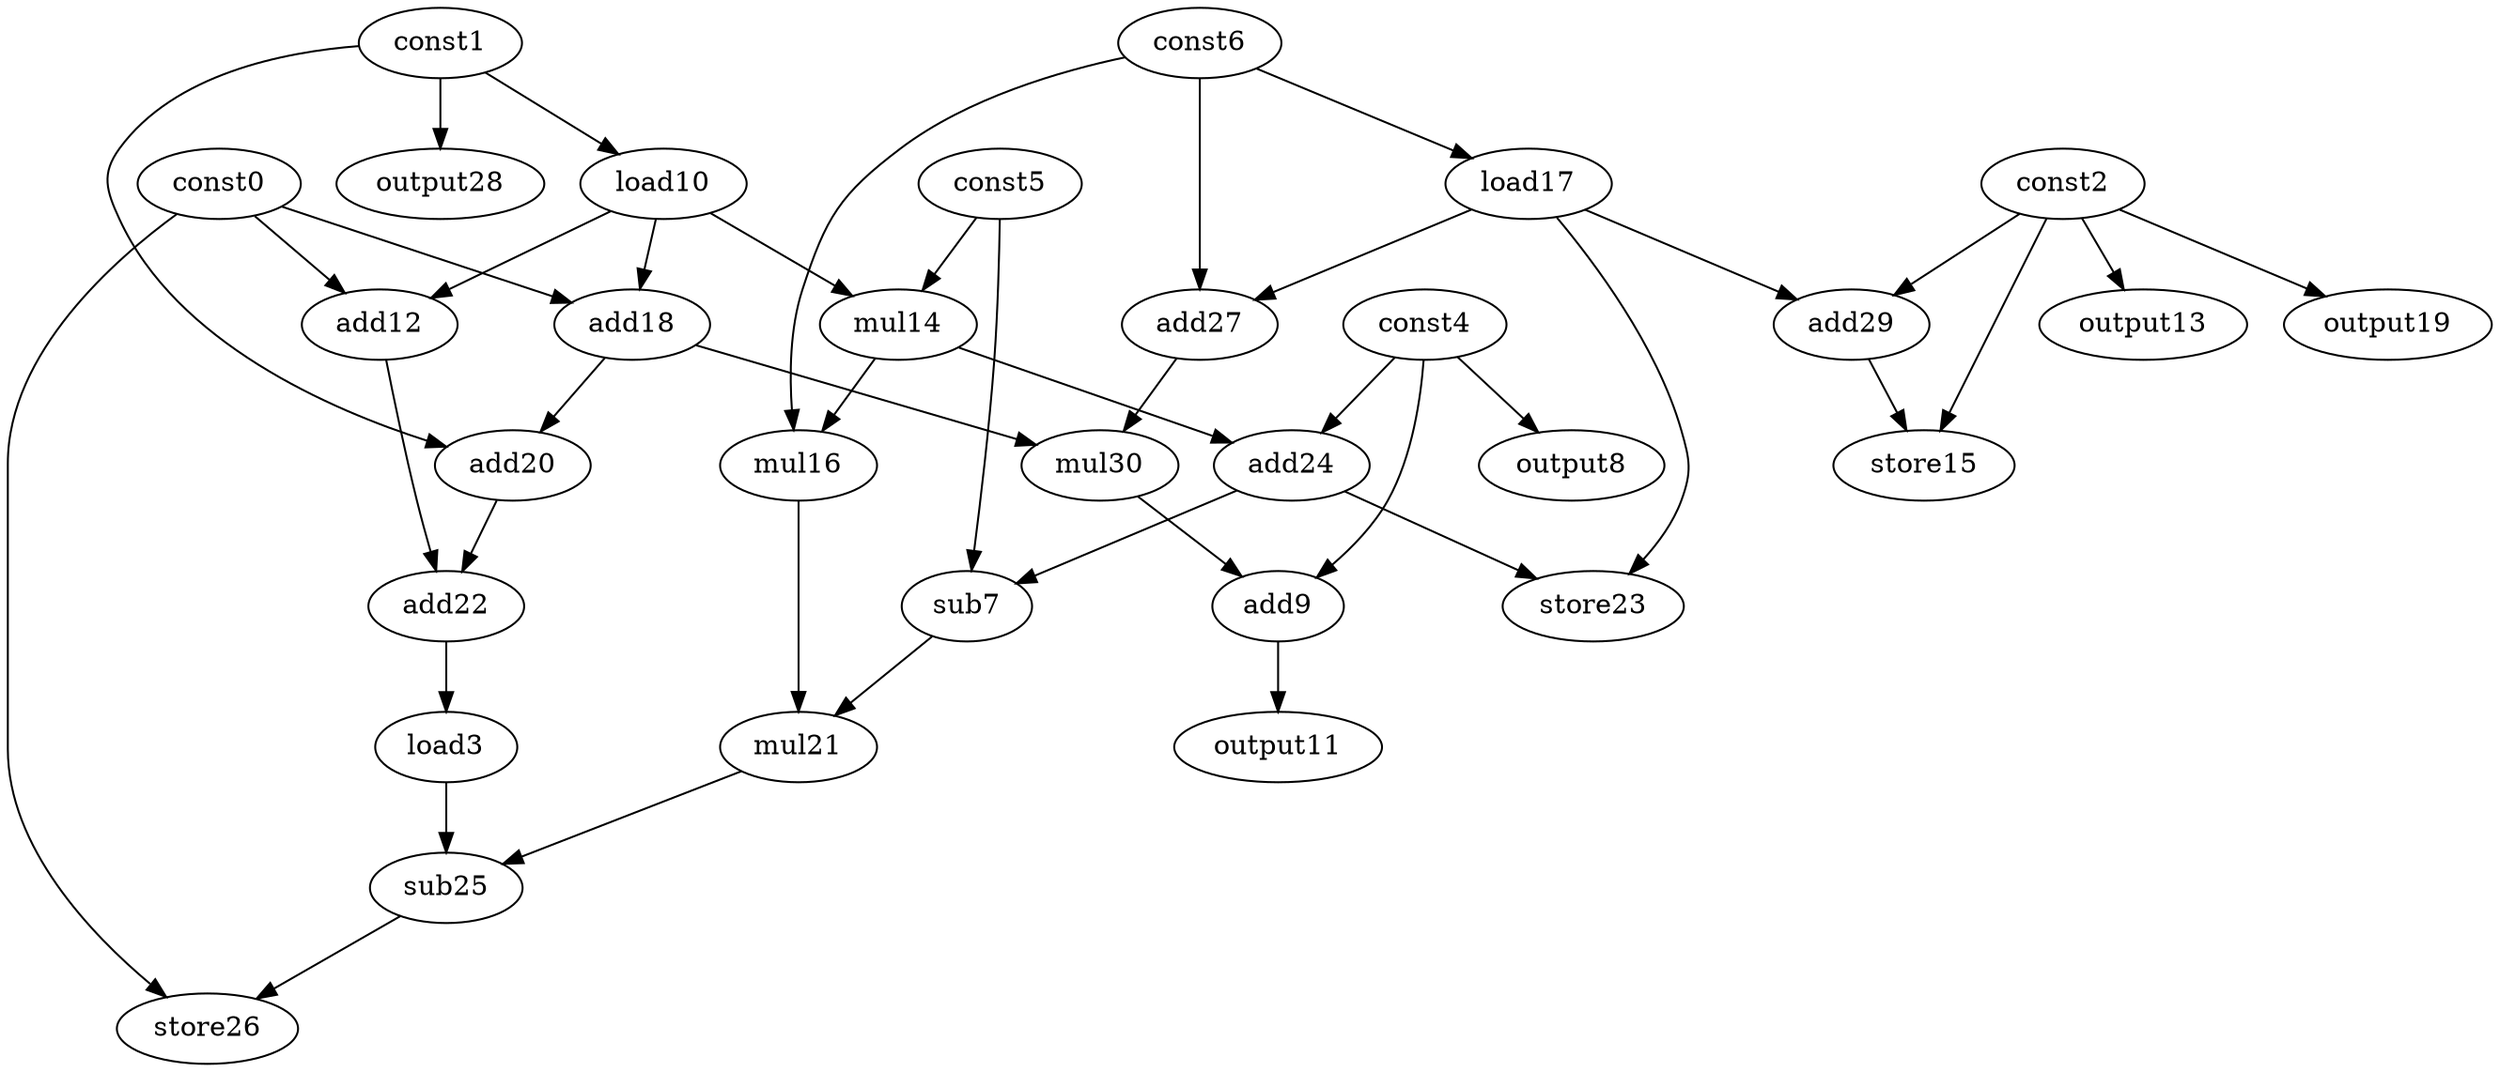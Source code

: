 digraph G { 
const0[opcode=const]; 
const1[opcode=const]; 
const2[opcode=const]; 
load3[opcode=load]; 
const4[opcode=const]; 
const5[opcode=const]; 
const6[opcode=const]; 
sub7[opcode=sub]; 
output8[opcode=output]; 
add9[opcode=add]; 
load10[opcode=load]; 
output11[opcode=output]; 
add12[opcode=add]; 
output13[opcode=output]; 
mul14[opcode=mul]; 
store15[opcode=store]; 
mul16[opcode=mul]; 
load17[opcode=load]; 
add18[opcode=add]; 
output19[opcode=output]; 
add20[opcode=add]; 
mul21[opcode=mul]; 
add22[opcode=add]; 
store23[opcode=store]; 
add24[opcode=add]; 
sub25[opcode=sub]; 
store26[opcode=store]; 
add27[opcode=add]; 
output28[opcode=output]; 
add29[opcode=add]; 
mul30[opcode=mul]; 
const4->output8[operand=0];
const1->load10[operand=0];
const2->output13[operand=0];
const6->load17[operand=0];
const2->output19[operand=0];
const1->output28[operand=0];
const0->add12[operand=0];
load10->add12[operand=1];
load10->mul14[operand=0];
const5->mul14[operand=1];
const0->add18[operand=0];
load10->add18[operand=1];
load17->add27[operand=0];
const6->add27[operand=1];
load17->add29[operand=0];
const2->add29[operand=1];
const2->store15[operand=0];
add29->store15[operand=1];
mul14->mul16[operand=0];
const6->mul16[operand=1];
const1->add20[operand=0];
add18->add20[operand=1];
const4->add24[operand=0];
mul14->add24[operand=1];
add18->mul30[operand=0];
add27->mul30[operand=1];
add24->sub7[operand=0];
const5->sub7[operand=1];
const4->add9[operand=0];
mul30->add9[operand=1];
add20->add22[operand=0];
add12->add22[operand=1];
add24->store23[operand=0];
load17->store23[operand=1];
add22->load3[operand=0];
add9->output11[operand=0];
mul16->mul21[operand=0];
sub7->mul21[operand=1];
load3->sub25[operand=0];
mul21->sub25[operand=1];
const0->store26[operand=0];
sub25->store26[operand=1];
}
